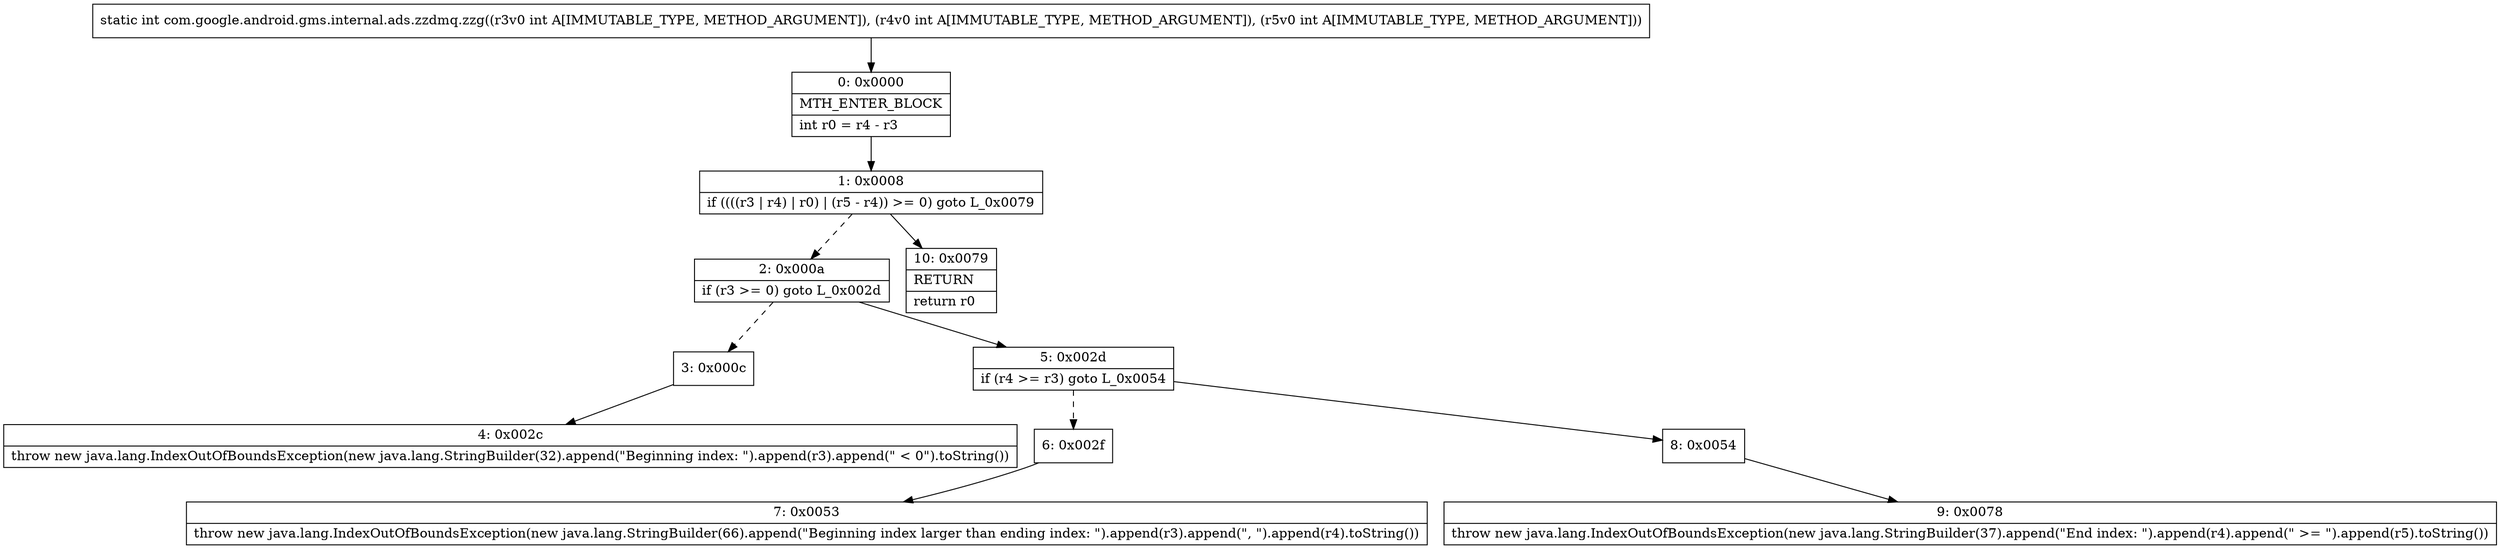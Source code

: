 digraph "CFG forcom.google.android.gms.internal.ads.zzdmq.zzg(III)I" {
Node_0 [shape=record,label="{0\:\ 0x0000|MTH_ENTER_BLOCK\l|int r0 = r4 \- r3\l}"];
Node_1 [shape=record,label="{1\:\ 0x0008|if ((((r3 \| r4) \| r0) \| (r5 \- r4)) \>= 0) goto L_0x0079\l}"];
Node_2 [shape=record,label="{2\:\ 0x000a|if (r3 \>= 0) goto L_0x002d\l}"];
Node_3 [shape=record,label="{3\:\ 0x000c}"];
Node_4 [shape=record,label="{4\:\ 0x002c|throw new java.lang.IndexOutOfBoundsException(new java.lang.StringBuilder(32).append(\"Beginning index: \").append(r3).append(\" \< 0\").toString())\l}"];
Node_5 [shape=record,label="{5\:\ 0x002d|if (r4 \>= r3) goto L_0x0054\l}"];
Node_6 [shape=record,label="{6\:\ 0x002f}"];
Node_7 [shape=record,label="{7\:\ 0x0053|throw new java.lang.IndexOutOfBoundsException(new java.lang.StringBuilder(66).append(\"Beginning index larger than ending index: \").append(r3).append(\", \").append(r4).toString())\l}"];
Node_8 [shape=record,label="{8\:\ 0x0054}"];
Node_9 [shape=record,label="{9\:\ 0x0078|throw new java.lang.IndexOutOfBoundsException(new java.lang.StringBuilder(37).append(\"End index: \").append(r4).append(\" \>= \").append(r5).toString())\l}"];
Node_10 [shape=record,label="{10\:\ 0x0079|RETURN\l|return r0\l}"];
MethodNode[shape=record,label="{static int com.google.android.gms.internal.ads.zzdmq.zzg((r3v0 int A[IMMUTABLE_TYPE, METHOD_ARGUMENT]), (r4v0 int A[IMMUTABLE_TYPE, METHOD_ARGUMENT]), (r5v0 int A[IMMUTABLE_TYPE, METHOD_ARGUMENT])) }"];
MethodNode -> Node_0;
Node_0 -> Node_1;
Node_1 -> Node_2[style=dashed];
Node_1 -> Node_10;
Node_2 -> Node_3[style=dashed];
Node_2 -> Node_5;
Node_3 -> Node_4;
Node_5 -> Node_6[style=dashed];
Node_5 -> Node_8;
Node_6 -> Node_7;
Node_8 -> Node_9;
}

